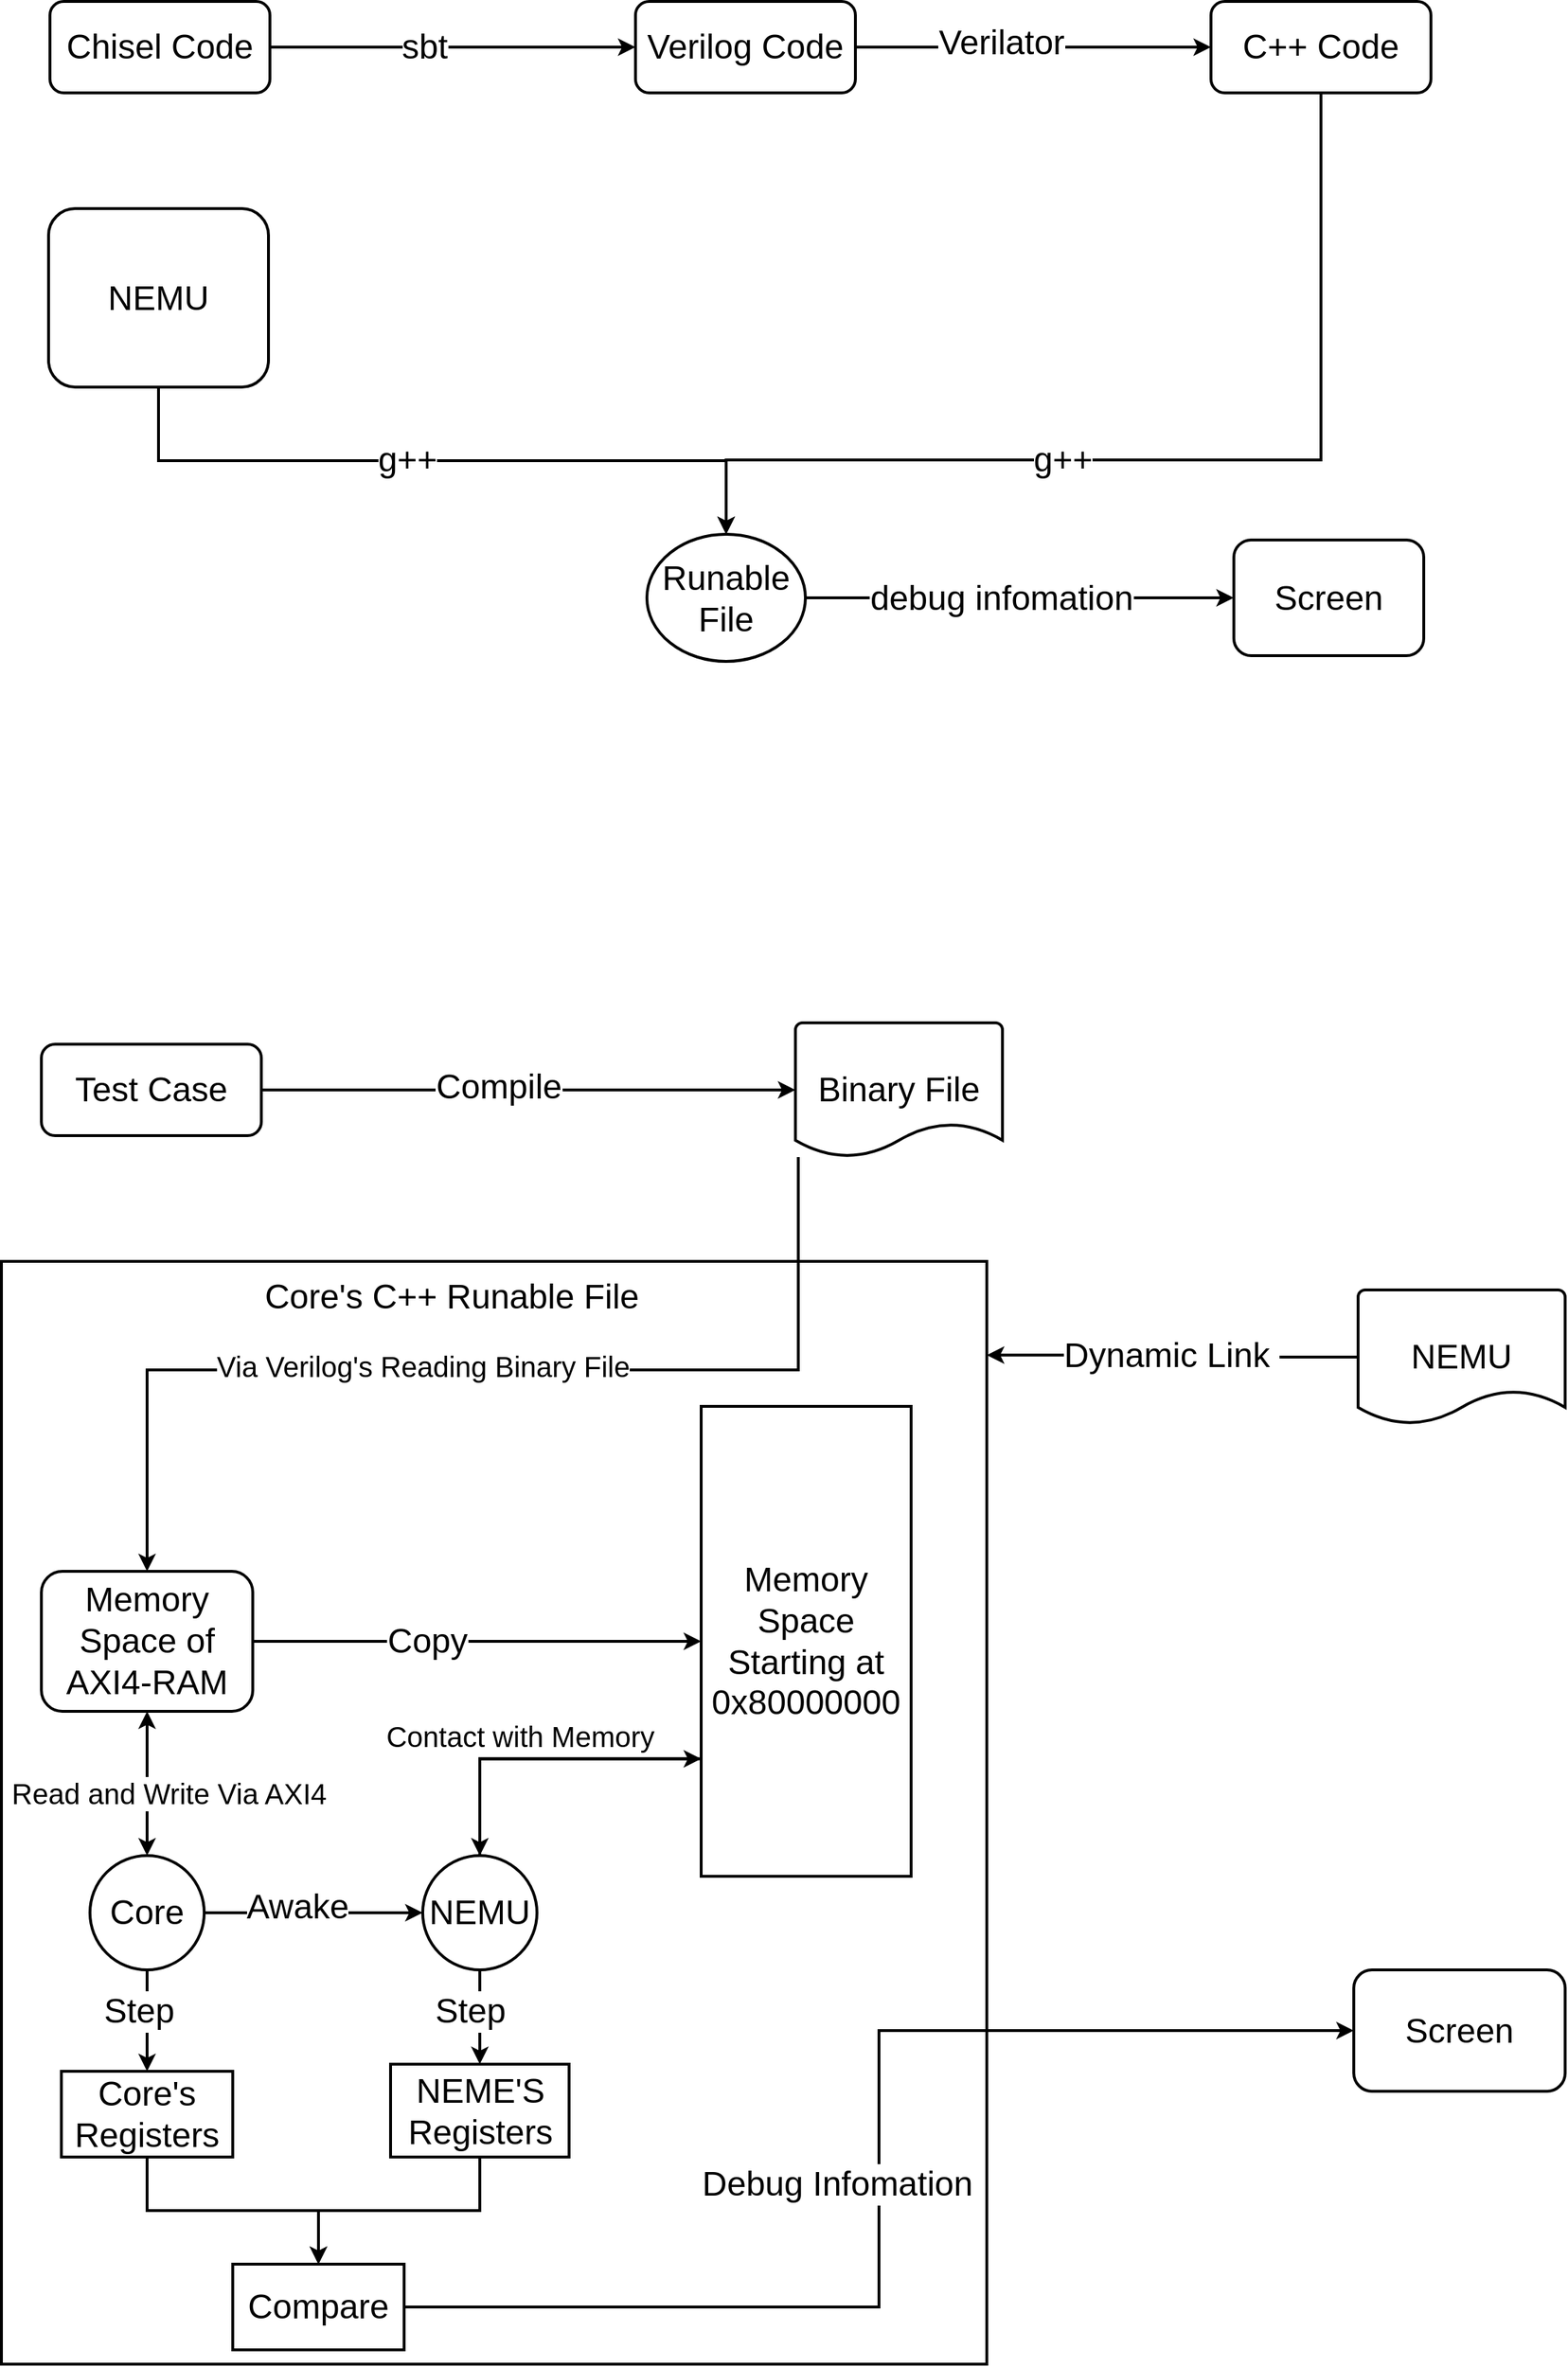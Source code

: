 <mxfile version="14.7.5" type="github">
  <diagram id="ec3TF1lzfjVL-cF0v1Sj" name="Page-1">
    <mxGraphModel dx="2062" dy="1160" grid="0" gridSize="10" guides="1" tooltips="1" connect="1" arrows="1" fold="1" page="1" pageScale="1" pageWidth="3300" pageHeight="4681" math="0" shadow="0">
      <root>
        <mxCell id="0" />
        <mxCell id="1" parent="0" />
        <mxCell id="zkI_0BeSPj_ualLFu1qc-7" style="edgeStyle=orthogonalEdgeStyle;rounded=0;orthogonalLoop=1;jettySize=auto;html=1;exitX=1;exitY=0.5;exitDx=0;exitDy=0;entryX=0;entryY=0.5;entryDx=0;entryDy=0;strokeWidth=2;" edge="1" parent="1" source="zkI_0BeSPj_ualLFu1qc-1" target="zkI_0BeSPj_ualLFu1qc-2">
          <mxGeometry relative="1" as="geometry" />
        </mxCell>
        <mxCell id="zkI_0BeSPj_ualLFu1qc-14" value="&lt;font style=&quot;font-size: 24px&quot;&gt;sbt&lt;/font&gt;" style="edgeLabel;html=1;align=center;verticalAlign=middle;resizable=0;points=[];" vertex="1" connectable="0" parent="zkI_0BeSPj_ualLFu1qc-7">
          <mxGeometry x="-0.156" relative="1" as="geometry">
            <mxPoint as="offset" />
          </mxGeometry>
        </mxCell>
        <mxCell id="zkI_0BeSPj_ualLFu1qc-1" value="&lt;font style=&quot;font-size: 24px&quot;&gt;Chisel Code&lt;/font&gt;" style="rounded=1;whiteSpace=wrap;html=1;strokeWidth=2;" vertex="1" parent="1">
          <mxGeometry x="288" y="282" width="154" height="64" as="geometry" />
        </mxCell>
        <mxCell id="zkI_0BeSPj_ualLFu1qc-8" style="edgeStyle=orthogonalEdgeStyle;rounded=0;orthogonalLoop=1;jettySize=auto;html=1;exitX=1;exitY=0.5;exitDx=0;exitDy=0;entryX=0;entryY=0.5;entryDx=0;entryDy=0;strokeWidth=2;" edge="1" parent="1" source="zkI_0BeSPj_ualLFu1qc-2" target="zkI_0BeSPj_ualLFu1qc-3">
          <mxGeometry relative="1" as="geometry" />
        </mxCell>
        <mxCell id="zkI_0BeSPj_ualLFu1qc-15" value="&lt;font style=&quot;font-size: 24px&quot;&gt;Verilator&lt;/font&gt;" style="edgeLabel;html=1;align=center;verticalAlign=middle;resizable=0;points=[];" vertex="1" connectable="0" parent="zkI_0BeSPj_ualLFu1qc-8">
          <mxGeometry x="-0.181" y="3" relative="1" as="geometry">
            <mxPoint as="offset" />
          </mxGeometry>
        </mxCell>
        <mxCell id="zkI_0BeSPj_ualLFu1qc-2" value="&lt;span style=&quot;font-size: 24px&quot;&gt;Verilog Code&lt;/span&gt;" style="rounded=1;whiteSpace=wrap;html=1;strokeWidth=2;" vertex="1" parent="1">
          <mxGeometry x="698" y="282" width="154" height="64" as="geometry" />
        </mxCell>
        <mxCell id="zkI_0BeSPj_ualLFu1qc-12" style="edgeStyle=orthogonalEdgeStyle;rounded=0;orthogonalLoop=1;jettySize=auto;html=1;exitX=0.5;exitY=1;exitDx=0;exitDy=0;entryX=0.5;entryY=0;entryDx=0;entryDy=0;strokeWidth=2;" edge="1" parent="1" source="zkI_0BeSPj_ualLFu1qc-3" target="zkI_0BeSPj_ualLFu1qc-5">
          <mxGeometry relative="1" as="geometry">
            <Array as="points">
              <mxPoint x="1178" y="603" />
              <mxPoint x="762" y="603" />
            </Array>
          </mxGeometry>
        </mxCell>
        <mxCell id="zkI_0BeSPj_ualLFu1qc-17" value="&lt;font style=&quot;font-size: 24px&quot;&gt;g++&lt;/font&gt;" style="edgeLabel;html=1;align=center;verticalAlign=middle;resizable=0;points=[];" vertex="1" connectable="0" parent="zkI_0BeSPj_ualLFu1qc-12">
          <mxGeometry x="0.207" relative="1" as="geometry">
            <mxPoint as="offset" />
          </mxGeometry>
        </mxCell>
        <mxCell id="zkI_0BeSPj_ualLFu1qc-3" value="&lt;span style=&quot;font-size: 24px&quot;&gt;C++ Code&lt;/span&gt;" style="rounded=1;whiteSpace=wrap;html=1;strokeWidth=2;" vertex="1" parent="1">
          <mxGeometry x="1101" y="282" width="154" height="64" as="geometry" />
        </mxCell>
        <mxCell id="zkI_0BeSPj_ualLFu1qc-10" style="edgeStyle=orthogonalEdgeStyle;rounded=0;orthogonalLoop=1;jettySize=auto;html=1;exitX=0.5;exitY=1;exitDx=0;exitDy=0;strokeWidth=2;" edge="1" parent="1" source="zkI_0BeSPj_ualLFu1qc-4" target="zkI_0BeSPj_ualLFu1qc-5">
          <mxGeometry relative="1" as="geometry" />
        </mxCell>
        <mxCell id="zkI_0BeSPj_ualLFu1qc-16" value="&lt;font style=&quot;font-size: 24px&quot;&gt;g++&lt;/font&gt;" style="edgeLabel;html=1;align=center;verticalAlign=middle;resizable=0;points=[];" vertex="1" connectable="0" parent="zkI_0BeSPj_ualLFu1qc-10">
          <mxGeometry x="-0.103" y="2" relative="1" as="geometry">
            <mxPoint x="1" y="1" as="offset" />
          </mxGeometry>
        </mxCell>
        <mxCell id="zkI_0BeSPj_ualLFu1qc-4" value="&lt;span style=&quot;font-size: 24px&quot;&gt;NEMU&lt;/span&gt;" style="rounded=1;whiteSpace=wrap;html=1;strokeWidth=2;" vertex="1" parent="1">
          <mxGeometry x="287" y="427" width="154" height="125" as="geometry" />
        </mxCell>
        <mxCell id="zkI_0BeSPj_ualLFu1qc-13" style="edgeStyle=orthogonalEdgeStyle;rounded=0;orthogonalLoop=1;jettySize=auto;html=1;exitX=1;exitY=0.5;exitDx=0;exitDy=0;strokeWidth=2;" edge="1" parent="1" source="zkI_0BeSPj_ualLFu1qc-5" target="zkI_0BeSPj_ualLFu1qc-6">
          <mxGeometry relative="1" as="geometry" />
        </mxCell>
        <mxCell id="zkI_0BeSPj_ualLFu1qc-18" value="&lt;font style=&quot;font-size: 24px&quot;&gt;debug infomation&lt;/font&gt;" style="edgeLabel;html=1;align=center;verticalAlign=middle;resizable=0;points=[];" vertex="1" connectable="0" parent="zkI_0BeSPj_ualLFu1qc-13">
          <mxGeometry x="-0.313" relative="1" as="geometry">
            <mxPoint x="34" as="offset" />
          </mxGeometry>
        </mxCell>
        <mxCell id="zkI_0BeSPj_ualLFu1qc-5" value="&lt;font style=&quot;font-size: 24px&quot;&gt;Runable File&lt;/font&gt;" style="ellipse;whiteSpace=wrap;html=1;strokeWidth=2;" vertex="1" parent="1">
          <mxGeometry x="706" y="655" width="111" height="89" as="geometry" />
        </mxCell>
        <mxCell id="zkI_0BeSPj_ualLFu1qc-6" value="&lt;span style=&quot;font-size: 24px&quot;&gt;Screen&lt;/span&gt;" style="rounded=1;whiteSpace=wrap;html=1;strokeWidth=2;" vertex="1" parent="1">
          <mxGeometry x="1117" y="659" width="133" height="81" as="geometry" />
        </mxCell>
        <mxCell id="zkI_0BeSPj_ualLFu1qc-35" style="edgeStyle=orthogonalEdgeStyle;rounded=0;orthogonalLoop=1;jettySize=auto;html=1;exitX=1;exitY=0.5;exitDx=0;exitDy=0;strokeWidth=2;" edge="1" parent="1" source="zkI_0BeSPj_ualLFu1qc-19" target="zkI_0BeSPj_ualLFu1qc-20">
          <mxGeometry relative="1" as="geometry" />
        </mxCell>
        <mxCell id="zkI_0BeSPj_ualLFu1qc-36" value="&lt;font style=&quot;font-size: 24px&quot;&gt;Compile&lt;/font&gt;" style="edgeLabel;html=1;align=center;verticalAlign=middle;resizable=0;points=[];" vertex="1" connectable="0" parent="zkI_0BeSPj_ualLFu1qc-35">
          <mxGeometry x="-0.155" y="3" relative="1" as="geometry">
            <mxPoint x="8" y="1" as="offset" />
          </mxGeometry>
        </mxCell>
        <mxCell id="zkI_0BeSPj_ualLFu1qc-19" value="&lt;font style=&quot;font-size: 24px&quot;&gt;Test Case&lt;/font&gt;" style="rounded=1;whiteSpace=wrap;html=1;strokeWidth=2;" vertex="1" parent="1">
          <mxGeometry x="282" y="1012" width="154" height="64" as="geometry" />
        </mxCell>
        <mxCell id="zkI_0BeSPj_ualLFu1qc-20" value="&lt;font style=&quot;font-size: 24px&quot;&gt;Binary File&lt;/font&gt;" style="strokeWidth=2;html=1;shape=mxgraph.flowchart.document2;whiteSpace=wrap;size=0.25;" vertex="1" parent="1">
          <mxGeometry x="810" y="997" width="145" height="94" as="geometry" />
        </mxCell>
        <mxCell id="zkI_0BeSPj_ualLFu1qc-21" value="" style="rounded=0;whiteSpace=wrap;html=1;strokeWidth=2;" vertex="1" parent="1">
          <mxGeometry x="254" y="1164" width="690" height="772" as="geometry" />
        </mxCell>
        <mxCell id="zkI_0BeSPj_ualLFu1qc-39" style="edgeStyle=orthogonalEdgeStyle;rounded=0;orthogonalLoop=1;jettySize=auto;html=1;exitX=1;exitY=0.5;exitDx=0;exitDy=0;entryX=0;entryY=0.5;entryDx=0;entryDy=0;strokeWidth=2;" edge="1" parent="1" source="zkI_0BeSPj_ualLFu1qc-23" target="zkI_0BeSPj_ualLFu1qc-24">
          <mxGeometry relative="1" as="geometry" />
        </mxCell>
        <mxCell id="zkI_0BeSPj_ualLFu1qc-56" value="&lt;font style=&quot;font-size: 24px&quot;&gt;Copy&lt;/font&gt;" style="edgeLabel;html=1;align=center;verticalAlign=middle;resizable=0;points=[];" vertex="1" connectable="0" parent="zkI_0BeSPj_ualLFu1qc-39">
          <mxGeometry x="-0.224" relative="1" as="geometry">
            <mxPoint as="offset" />
          </mxGeometry>
        </mxCell>
        <mxCell id="zkI_0BeSPj_ualLFu1qc-23" value="&lt;font style=&quot;font-size: 24px&quot;&gt;Memory Space of AXI4-RAM&lt;/font&gt;" style="rounded=1;whiteSpace=wrap;html=1;strokeWidth=2;" vertex="1" parent="1">
          <mxGeometry x="282" y="1381" width="148" height="98" as="geometry" />
        </mxCell>
        <mxCell id="zkI_0BeSPj_ualLFu1qc-45" style="edgeStyle=orthogonalEdgeStyle;rounded=0;orthogonalLoop=1;jettySize=auto;html=1;exitX=0;exitY=0.75;exitDx=0;exitDy=0;entryX=0.5;entryY=0;entryDx=0;entryDy=0;strokeWidth=2;" edge="1" parent="1" source="zkI_0BeSPj_ualLFu1qc-24" target="zkI_0BeSPj_ualLFu1qc-27">
          <mxGeometry relative="1" as="geometry" />
        </mxCell>
        <mxCell id="zkI_0BeSPj_ualLFu1qc-24" value="&lt;span&gt;&lt;font style=&quot;font-size: 24px&quot;&gt;Memory Space Starting at 0x80000000&lt;/font&gt;&lt;/span&gt;" style="rounded=0;whiteSpace=wrap;html=1;strokeWidth=2;" vertex="1" parent="1">
          <mxGeometry x="744" y="1265.5" width="147" height="329" as="geometry" />
        </mxCell>
        <mxCell id="zkI_0BeSPj_ualLFu1qc-42" style="edgeStyle=orthogonalEdgeStyle;rounded=0;orthogonalLoop=1;jettySize=auto;html=1;exitX=1;exitY=0.5;exitDx=0;exitDy=0;entryX=0;entryY=0.5;entryDx=0;entryDy=0;strokeWidth=2;" edge="1" parent="1" source="zkI_0BeSPj_ualLFu1qc-26" target="zkI_0BeSPj_ualLFu1qc-27">
          <mxGeometry relative="1" as="geometry" />
        </mxCell>
        <mxCell id="zkI_0BeSPj_ualLFu1qc-59" value="&lt;font style=&quot;font-size: 24px&quot;&gt;Awake&lt;/font&gt;" style="edgeLabel;html=1;align=center;verticalAlign=middle;resizable=0;points=[];" vertex="1" connectable="0" parent="zkI_0BeSPj_ualLFu1qc-42">
          <mxGeometry x="-0.234" y="2" relative="1" as="geometry">
            <mxPoint x="6" y="-2" as="offset" />
          </mxGeometry>
        </mxCell>
        <mxCell id="zkI_0BeSPj_ualLFu1qc-46" style="edgeStyle=orthogonalEdgeStyle;rounded=0;orthogonalLoop=1;jettySize=auto;html=1;exitX=0.5;exitY=1;exitDx=0;exitDy=0;entryX=0.5;entryY=0;entryDx=0;entryDy=0;strokeWidth=2;" edge="1" parent="1" source="zkI_0BeSPj_ualLFu1qc-26" target="zkI_0BeSPj_ualLFu1qc-29">
          <mxGeometry relative="1" as="geometry" />
        </mxCell>
        <mxCell id="zkI_0BeSPj_ualLFu1qc-26" value="&lt;font style=&quot;font-size: 24px&quot;&gt;Core&lt;/font&gt;" style="ellipse;whiteSpace=wrap;html=1;aspect=fixed;strokeWidth=2;" vertex="1" parent="1">
          <mxGeometry x="316" y="1580" width="80" height="80" as="geometry" />
        </mxCell>
        <mxCell id="zkI_0BeSPj_ualLFu1qc-44" style="edgeStyle=orthogonalEdgeStyle;rounded=0;orthogonalLoop=1;jettySize=auto;html=1;exitX=0.5;exitY=0;exitDx=0;exitDy=0;entryX=0;entryY=0.75;entryDx=0;entryDy=0;strokeWidth=2;" edge="1" parent="1" source="zkI_0BeSPj_ualLFu1qc-27" target="zkI_0BeSPj_ualLFu1qc-24">
          <mxGeometry relative="1" as="geometry" />
        </mxCell>
        <mxCell id="zkI_0BeSPj_ualLFu1qc-58" value="&lt;font style=&quot;font-size: 20px&quot;&gt;Contact with Memory&lt;/font&gt;" style="edgeLabel;html=1;align=center;verticalAlign=middle;resizable=0;points=[];" vertex="1" connectable="0" parent="zkI_0BeSPj_ualLFu1qc-44">
          <mxGeometry x="-0.037" y="-3" relative="1" as="geometry">
            <mxPoint x="-12" y="-20" as="offset" />
          </mxGeometry>
        </mxCell>
        <mxCell id="zkI_0BeSPj_ualLFu1qc-47" style="edgeStyle=orthogonalEdgeStyle;rounded=0;orthogonalLoop=1;jettySize=auto;html=1;exitX=0.5;exitY=1;exitDx=0;exitDy=0;strokeWidth=2;" edge="1" parent="1" source="zkI_0BeSPj_ualLFu1qc-27" target="zkI_0BeSPj_ualLFu1qc-30">
          <mxGeometry relative="1" as="geometry" />
        </mxCell>
        <mxCell id="zkI_0BeSPj_ualLFu1qc-27" value="&lt;font style=&quot;font-size: 24px&quot;&gt;NEMU&lt;/font&gt;" style="ellipse;whiteSpace=wrap;html=1;aspect=fixed;strokeWidth=2;" vertex="1" parent="1">
          <mxGeometry x="549" y="1580" width="80" height="80" as="geometry" />
        </mxCell>
        <mxCell id="zkI_0BeSPj_ualLFu1qc-48" style="edgeStyle=orthogonalEdgeStyle;rounded=0;orthogonalLoop=1;jettySize=auto;html=1;exitX=0.5;exitY=1;exitDx=0;exitDy=0;entryX=0.5;entryY=0;entryDx=0;entryDy=0;strokeWidth=2;" edge="1" parent="1" source="zkI_0BeSPj_ualLFu1qc-29" target="zkI_0BeSPj_ualLFu1qc-31">
          <mxGeometry relative="1" as="geometry" />
        </mxCell>
        <mxCell id="zkI_0BeSPj_ualLFu1qc-29" value="&lt;font style=&quot;font-size: 24px&quot;&gt;Core&#39;s Registers&lt;/font&gt;" style="rounded=0;whiteSpace=wrap;html=1;strokeWidth=2;" vertex="1" parent="1">
          <mxGeometry x="296" y="1731" width="120" height="60" as="geometry" />
        </mxCell>
        <mxCell id="zkI_0BeSPj_ualLFu1qc-50" style="edgeStyle=orthogonalEdgeStyle;rounded=0;orthogonalLoop=1;jettySize=auto;html=1;exitX=0.5;exitY=1;exitDx=0;exitDy=0;entryX=0.5;entryY=0;entryDx=0;entryDy=0;strokeWidth=2;" edge="1" parent="1" source="zkI_0BeSPj_ualLFu1qc-30" target="zkI_0BeSPj_ualLFu1qc-31">
          <mxGeometry relative="1" as="geometry" />
        </mxCell>
        <mxCell id="zkI_0BeSPj_ualLFu1qc-30" value="&lt;font style=&quot;font-size: 24px&quot;&gt;NEME&#39;S Registers&lt;/font&gt;" style="rounded=0;whiteSpace=wrap;html=1;strokeWidth=2;" vertex="1" parent="1">
          <mxGeometry x="526.5" y="1726" width="125" height="65" as="geometry" />
        </mxCell>
        <mxCell id="zkI_0BeSPj_ualLFu1qc-52" style="edgeStyle=orthogonalEdgeStyle;rounded=0;orthogonalLoop=1;jettySize=auto;html=1;exitX=1;exitY=0.5;exitDx=0;exitDy=0;entryX=0;entryY=0.5;entryDx=0;entryDy=0;strokeWidth=2;" edge="1" parent="1" source="zkI_0BeSPj_ualLFu1qc-31" target="zkI_0BeSPj_ualLFu1qc-34">
          <mxGeometry relative="1" as="geometry" />
        </mxCell>
        <mxCell id="zkI_0BeSPj_ualLFu1qc-62" value="&lt;font style=&quot;font-size: 24px&quot;&gt;Debug Infomation&lt;/font&gt;" style="edgeLabel;html=1;align=center;verticalAlign=middle;resizable=0;points=[];" vertex="1" connectable="0" parent="zkI_0BeSPj_ualLFu1qc-52">
          <mxGeometry x="0.355" y="2" relative="1" as="geometry">
            <mxPoint x="-85" y="109" as="offset" />
          </mxGeometry>
        </mxCell>
        <mxCell id="zkI_0BeSPj_ualLFu1qc-31" value="&lt;font style=&quot;font-size: 24px&quot;&gt;Compare&lt;/font&gt;" style="rounded=0;whiteSpace=wrap;html=1;strokeWidth=2;" vertex="1" parent="1">
          <mxGeometry x="416" y="1866" width="120" height="60" as="geometry" />
        </mxCell>
        <mxCell id="zkI_0BeSPj_ualLFu1qc-51" style="edgeStyle=orthogonalEdgeStyle;rounded=0;orthogonalLoop=1;jettySize=auto;html=1;exitX=0;exitY=0.5;exitDx=0;exitDy=0;exitPerimeter=0;entryX=1;entryY=0.085;entryDx=0;entryDy=0;entryPerimeter=0;strokeWidth=2;" edge="1" parent="1" source="zkI_0BeSPj_ualLFu1qc-33" target="zkI_0BeSPj_ualLFu1qc-21">
          <mxGeometry relative="1" as="geometry" />
        </mxCell>
        <mxCell id="zkI_0BeSPj_ualLFu1qc-63" value="&lt;font style=&quot;font-size: 24px&quot;&gt;Dynamic Link&amp;nbsp;&lt;/font&gt;" style="edgeLabel;html=1;align=center;verticalAlign=middle;resizable=0;points=[];" vertex="1" connectable="0" parent="zkI_0BeSPj_ualLFu1qc-51">
          <mxGeometry x="0.212" y="1" relative="1" as="geometry">
            <mxPoint x="26" y="-1" as="offset" />
          </mxGeometry>
        </mxCell>
        <mxCell id="zkI_0BeSPj_ualLFu1qc-33" value="&lt;span style=&quot;font-size: 24px&quot;&gt;NEMU&lt;/span&gt;" style="strokeWidth=2;html=1;shape=mxgraph.flowchart.document2;whiteSpace=wrap;size=0.25;" vertex="1" parent="1">
          <mxGeometry x="1204" y="1184" width="145" height="94" as="geometry" />
        </mxCell>
        <mxCell id="zkI_0BeSPj_ualLFu1qc-34" value="&lt;span style=&quot;font-size: 24px&quot;&gt;Screen&lt;/span&gt;" style="rounded=1;whiteSpace=wrap;html=1;strokeWidth=2;" vertex="1" parent="1">
          <mxGeometry x="1201" y="1660" width="148" height="85" as="geometry" />
        </mxCell>
        <mxCell id="zkI_0BeSPj_ualLFu1qc-37" value="&lt;font style=&quot;font-size: 24px&quot;&gt;Core&#39;s C++ Runable File&lt;/font&gt;" style="text;html=1;strokeColor=none;fillColor=none;align=center;verticalAlign=middle;whiteSpace=wrap;rounded=0;" vertex="1" parent="1">
          <mxGeometry x="416" y="1167" width="307" height="43" as="geometry" />
        </mxCell>
        <mxCell id="zkI_0BeSPj_ualLFu1qc-40" style="edgeStyle=orthogonalEdgeStyle;rounded=0;orthogonalLoop=1;jettySize=auto;html=1;strokeWidth=2;entryX=0.5;entryY=0;entryDx=0;entryDy=0;" edge="1" parent="1" source="zkI_0BeSPj_ualLFu1qc-20" target="zkI_0BeSPj_ualLFu1qc-23">
          <mxGeometry relative="1" as="geometry">
            <mxPoint x="356" y="1325" as="targetPoint" />
            <Array as="points">
              <mxPoint x="812" y="1240" />
              <mxPoint x="356" y="1240" />
            </Array>
          </mxGeometry>
        </mxCell>
        <mxCell id="zkI_0BeSPj_ualLFu1qc-53" value="&lt;font style=&quot;font-size: 20px&quot;&gt;Via Verilog&#39;s Reading Binary File&lt;/font&gt;" style="edgeLabel;html=1;align=center;verticalAlign=middle;resizable=0;points=[];" vertex="1" connectable="0" parent="zkI_0BeSPj_ualLFu1qc-40">
          <mxGeometry x="0.306" y="2" relative="1" as="geometry">
            <mxPoint x="75" y="-5" as="offset" />
          </mxGeometry>
        </mxCell>
        <mxCell id="zkI_0BeSPj_ualLFu1qc-41" value="" style="endArrow=classic;startArrow=classic;html=1;strokeWidth=2;entryX=0.5;entryY=1;entryDx=0;entryDy=0;exitX=0.5;exitY=0;exitDx=0;exitDy=0;" edge="1" parent="1" source="zkI_0BeSPj_ualLFu1qc-26" target="zkI_0BeSPj_ualLFu1qc-23">
          <mxGeometry width="50" height="50" relative="1" as="geometry">
            <mxPoint x="423" y="1556" as="sourcePoint" />
            <mxPoint x="473" y="1506" as="targetPoint" />
          </mxGeometry>
        </mxCell>
        <mxCell id="zkI_0BeSPj_ualLFu1qc-57" value="&lt;font style=&quot;font-size: 20px&quot;&gt;Read and Write Via AXI4&lt;/font&gt;" style="edgeLabel;html=1;align=center;verticalAlign=middle;resizable=0;points=[];" vertex="1" connectable="0" parent="zkI_0BeSPj_ualLFu1qc-41">
          <mxGeometry x="-0.365" y="1" relative="1" as="geometry">
            <mxPoint x="16" y="-12" as="offset" />
          </mxGeometry>
        </mxCell>
        <mxCell id="zkI_0BeSPj_ualLFu1qc-60" value="&lt;span style=&quot;font-size: 24px&quot;&gt;Step&lt;/span&gt;" style="edgeLabel;html=1;align=center;verticalAlign=middle;resizable=0;points=[];" vertex="1" connectable="0" parent="1">
          <mxGeometry x="469" y="1620" as="geometry">
            <mxPoint x="-119" y="69" as="offset" />
          </mxGeometry>
        </mxCell>
        <mxCell id="zkI_0BeSPj_ualLFu1qc-61" value="&lt;span style=&quot;font-size: 24px&quot;&gt;Step&lt;/span&gt;" style="edgeLabel;html=1;align=center;verticalAlign=middle;resizable=0;points=[];" vertex="1" connectable="0" parent="1">
          <mxGeometry x="701" y="1620" as="geometry">
            <mxPoint x="-119" y="69" as="offset" />
          </mxGeometry>
        </mxCell>
      </root>
    </mxGraphModel>
  </diagram>
</mxfile>
